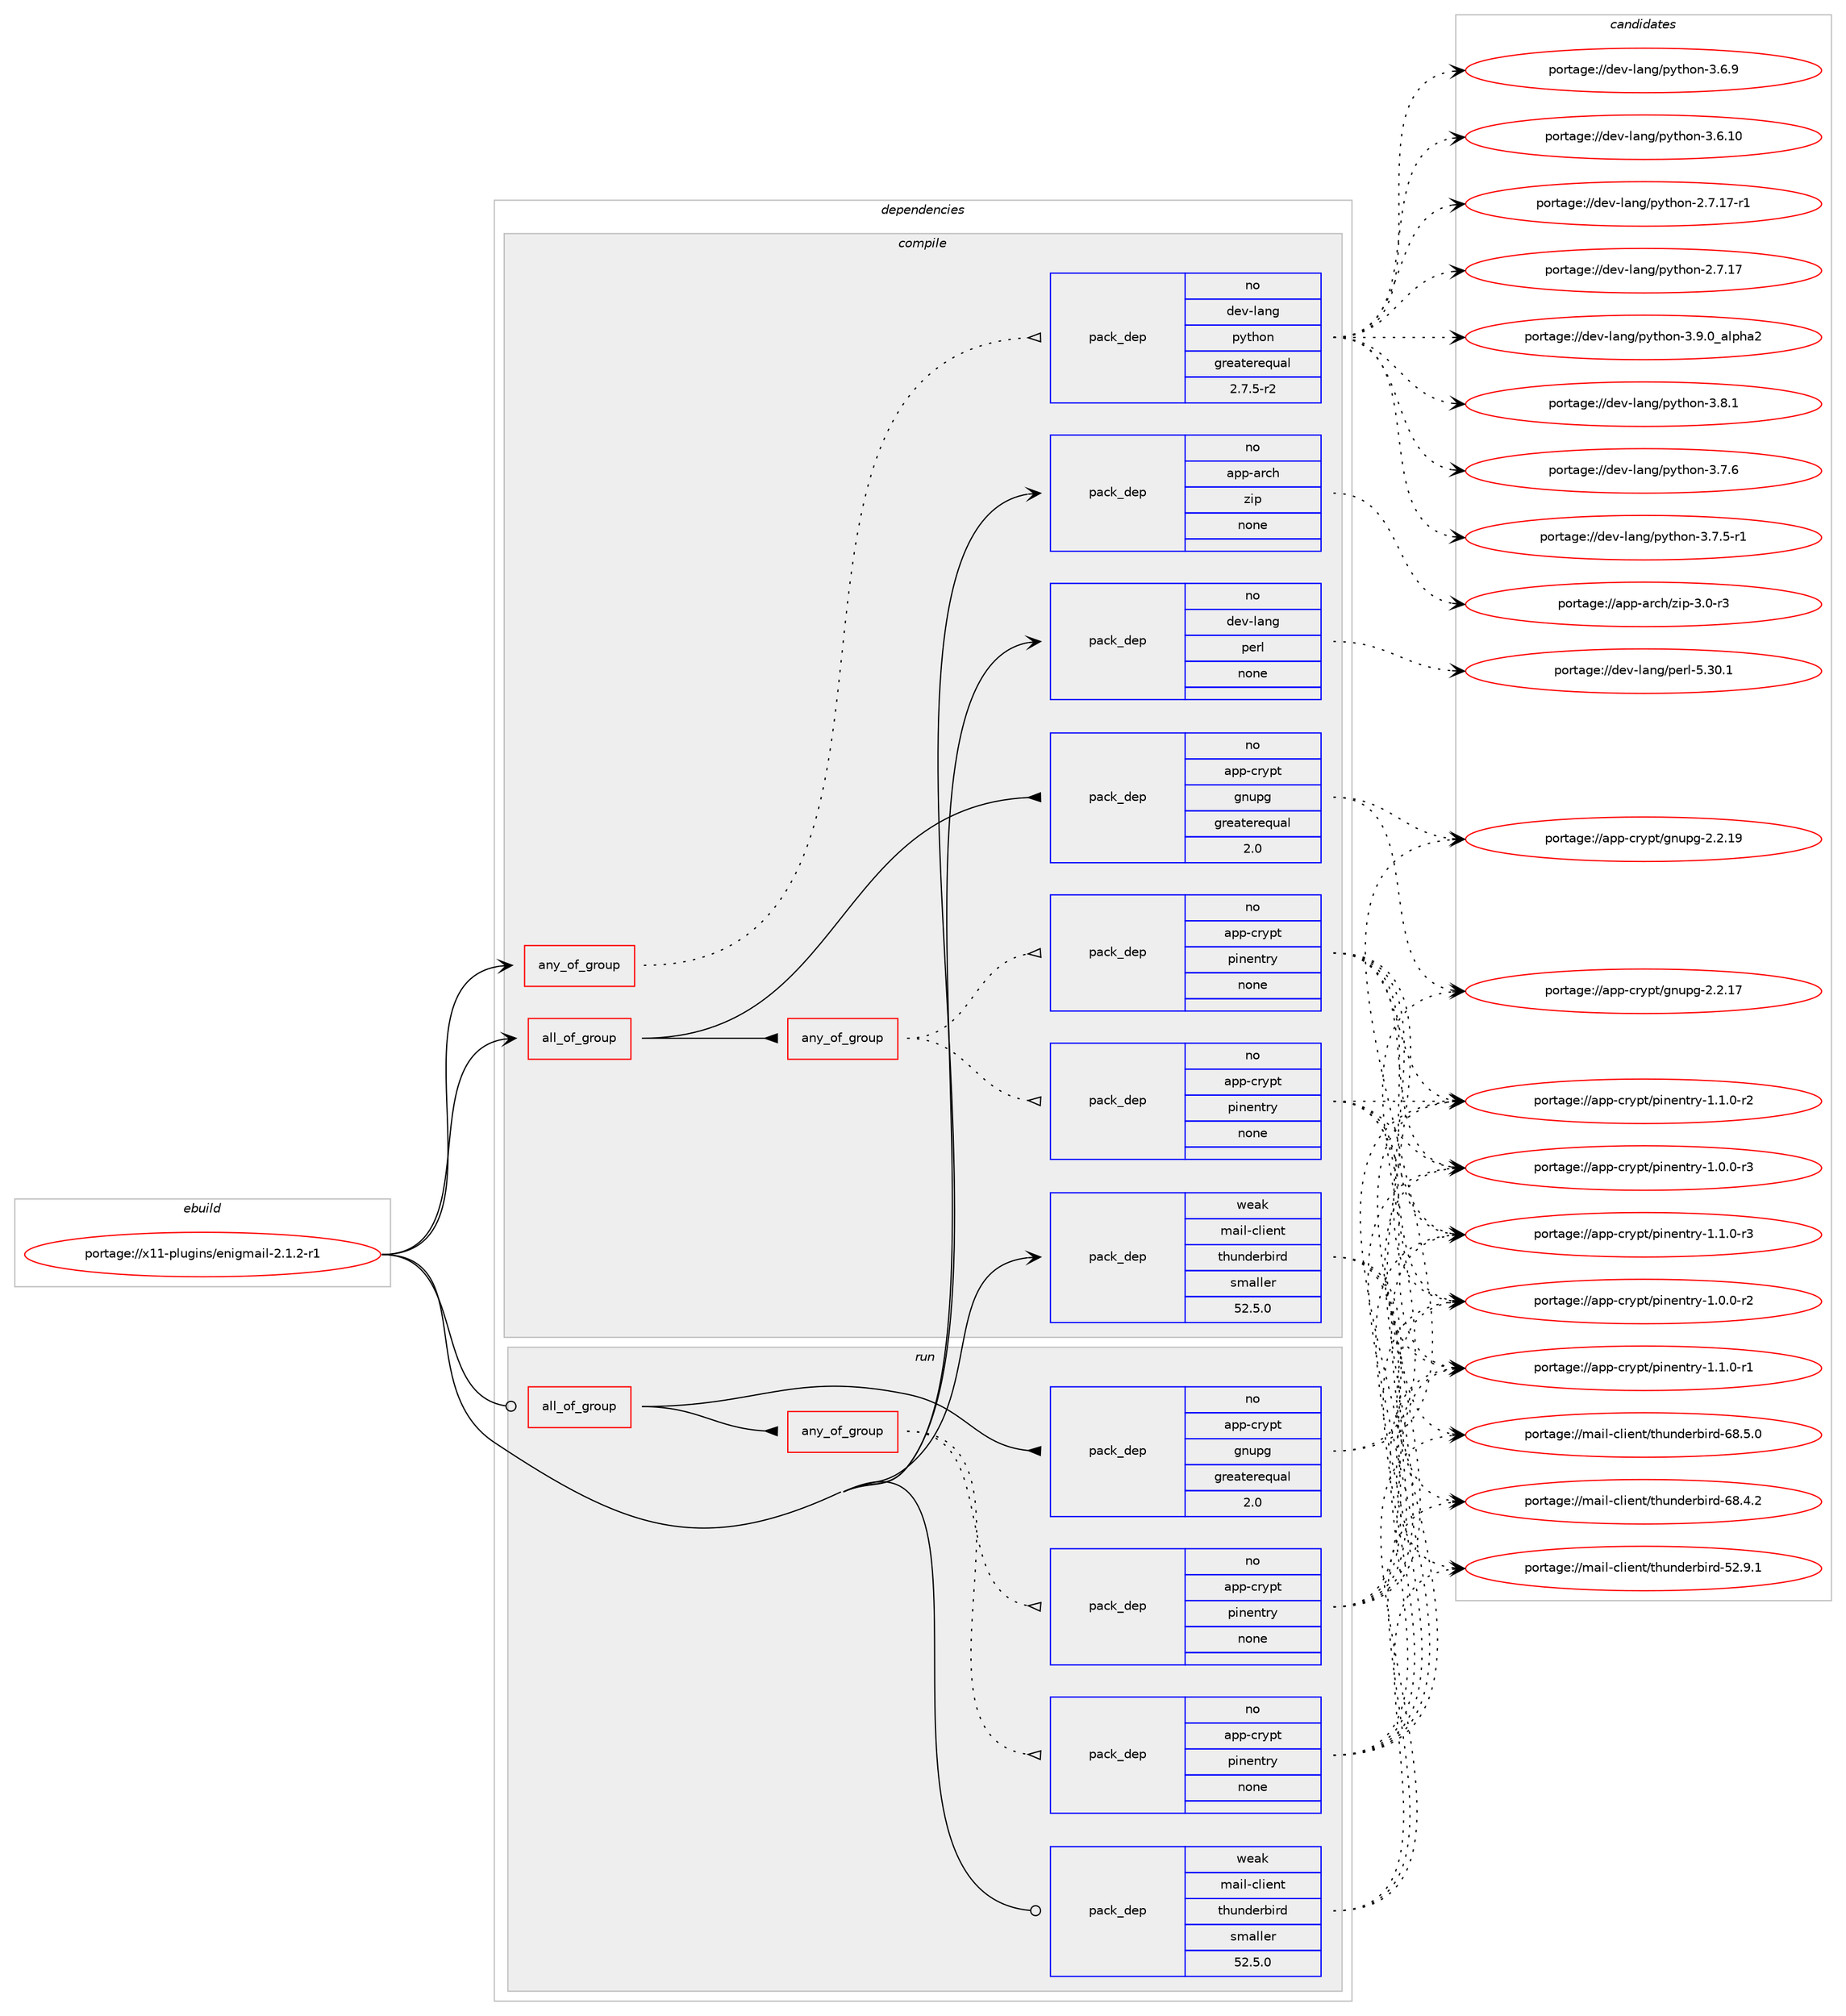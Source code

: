 digraph prolog {

# *************
# Graph options
# *************

newrank=true;
concentrate=true;
compound=true;
graph [rankdir=LR,fontname=Helvetica,fontsize=10,ranksep=1.5];#, ranksep=2.5, nodesep=0.2];
edge  [arrowhead=vee];
node  [fontname=Helvetica,fontsize=10];

# **********
# The ebuild
# **********

subgraph cluster_leftcol {
color=gray;
rank=same;
label=<<i>ebuild</i>>;
id [label="portage://x11-plugins/enigmail-2.1.2-r1", color=red, width=4, href="../x11-plugins/enigmail-2.1.2-r1.svg"];
}

# ****************
# The dependencies
# ****************

subgraph cluster_midcol {
color=gray;
label=<<i>dependencies</i>>;
subgraph cluster_compile {
fillcolor="#eeeeee";
style=filled;
label=<<i>compile</i>>;
subgraph all7 {
dependency9582 [label=<<TABLE BORDER="0" CELLBORDER="1" CELLSPACING="0" CELLPADDING="4"><TR><TD CELLPADDING="10">all_of_group</TD></TR></TABLE>>, shape=none, color=red];subgraph pack8058 {
dependency9583 [label=<<TABLE BORDER="0" CELLBORDER="1" CELLSPACING="0" CELLPADDING="4" WIDTH="220"><TR><TD ROWSPAN="6" CELLPADDING="30">pack_dep</TD></TR><TR><TD WIDTH="110">no</TD></TR><TR><TD>app-crypt</TD></TR><TR><TD>gnupg</TD></TR><TR><TD>greaterequal</TD></TR><TR><TD>2.0</TD></TR></TABLE>>, shape=none, color=blue];
}
dependency9582:e -> dependency9583:w [weight=20,style="solid",arrowhead="inv"];
subgraph any152 {
dependency9584 [label=<<TABLE BORDER="0" CELLBORDER="1" CELLSPACING="0" CELLPADDING="4"><TR><TD CELLPADDING="10">any_of_group</TD></TR></TABLE>>, shape=none, color=red];subgraph pack8059 {
dependency9585 [label=<<TABLE BORDER="0" CELLBORDER="1" CELLSPACING="0" CELLPADDING="4" WIDTH="220"><TR><TD ROWSPAN="6" CELLPADDING="30">pack_dep</TD></TR><TR><TD WIDTH="110">no</TD></TR><TR><TD>app-crypt</TD></TR><TR><TD>pinentry</TD></TR><TR><TD>none</TD></TR><TR><TD></TD></TR></TABLE>>, shape=none, color=blue];
}
dependency9584:e -> dependency9585:w [weight=20,style="dotted",arrowhead="oinv"];
subgraph pack8060 {
dependency9586 [label=<<TABLE BORDER="0" CELLBORDER="1" CELLSPACING="0" CELLPADDING="4" WIDTH="220"><TR><TD ROWSPAN="6" CELLPADDING="30">pack_dep</TD></TR><TR><TD WIDTH="110">no</TD></TR><TR><TD>app-crypt</TD></TR><TR><TD>pinentry</TD></TR><TR><TD>none</TD></TR><TR><TD></TD></TR></TABLE>>, shape=none, color=blue];
}
dependency9584:e -> dependency9586:w [weight=20,style="dotted",arrowhead="oinv"];
}
dependency9582:e -> dependency9584:w [weight=20,style="solid",arrowhead="inv"];
}
id:e -> dependency9582:w [weight=20,style="solid",arrowhead="vee"];
subgraph any153 {
dependency9587 [label=<<TABLE BORDER="0" CELLBORDER="1" CELLSPACING="0" CELLPADDING="4"><TR><TD CELLPADDING="10">any_of_group</TD></TR></TABLE>>, shape=none, color=red];subgraph pack8061 {
dependency9588 [label=<<TABLE BORDER="0" CELLBORDER="1" CELLSPACING="0" CELLPADDING="4" WIDTH="220"><TR><TD ROWSPAN="6" CELLPADDING="30">pack_dep</TD></TR><TR><TD WIDTH="110">no</TD></TR><TR><TD>dev-lang</TD></TR><TR><TD>python</TD></TR><TR><TD>greaterequal</TD></TR><TR><TD>2.7.5-r2</TD></TR></TABLE>>, shape=none, color=blue];
}
dependency9587:e -> dependency9588:w [weight=20,style="dotted",arrowhead="oinv"];
}
id:e -> dependency9587:w [weight=20,style="solid",arrowhead="vee"];
subgraph pack8062 {
dependency9589 [label=<<TABLE BORDER="0" CELLBORDER="1" CELLSPACING="0" CELLPADDING="4" WIDTH="220"><TR><TD ROWSPAN="6" CELLPADDING="30">pack_dep</TD></TR><TR><TD WIDTH="110">no</TD></TR><TR><TD>app-arch</TD></TR><TR><TD>zip</TD></TR><TR><TD>none</TD></TR><TR><TD></TD></TR></TABLE>>, shape=none, color=blue];
}
id:e -> dependency9589:w [weight=20,style="solid",arrowhead="vee"];
subgraph pack8063 {
dependency9590 [label=<<TABLE BORDER="0" CELLBORDER="1" CELLSPACING="0" CELLPADDING="4" WIDTH="220"><TR><TD ROWSPAN="6" CELLPADDING="30">pack_dep</TD></TR><TR><TD WIDTH="110">no</TD></TR><TR><TD>dev-lang</TD></TR><TR><TD>perl</TD></TR><TR><TD>none</TD></TR><TR><TD></TD></TR></TABLE>>, shape=none, color=blue];
}
id:e -> dependency9590:w [weight=20,style="solid",arrowhead="vee"];
subgraph pack8064 {
dependency9591 [label=<<TABLE BORDER="0" CELLBORDER="1" CELLSPACING="0" CELLPADDING="4" WIDTH="220"><TR><TD ROWSPAN="6" CELLPADDING="30">pack_dep</TD></TR><TR><TD WIDTH="110">weak</TD></TR><TR><TD>mail-client</TD></TR><TR><TD>thunderbird</TD></TR><TR><TD>smaller</TD></TR><TR><TD>52.5.0</TD></TR></TABLE>>, shape=none, color=blue];
}
id:e -> dependency9591:w [weight=20,style="solid",arrowhead="vee"];
}
subgraph cluster_compileandrun {
fillcolor="#eeeeee";
style=filled;
label=<<i>compile and run</i>>;
}
subgraph cluster_run {
fillcolor="#eeeeee";
style=filled;
label=<<i>run</i>>;
subgraph all8 {
dependency9592 [label=<<TABLE BORDER="0" CELLBORDER="1" CELLSPACING="0" CELLPADDING="4"><TR><TD CELLPADDING="10">all_of_group</TD></TR></TABLE>>, shape=none, color=red];subgraph pack8065 {
dependency9593 [label=<<TABLE BORDER="0" CELLBORDER="1" CELLSPACING="0" CELLPADDING="4" WIDTH="220"><TR><TD ROWSPAN="6" CELLPADDING="30">pack_dep</TD></TR><TR><TD WIDTH="110">no</TD></TR><TR><TD>app-crypt</TD></TR><TR><TD>gnupg</TD></TR><TR><TD>greaterequal</TD></TR><TR><TD>2.0</TD></TR></TABLE>>, shape=none, color=blue];
}
dependency9592:e -> dependency9593:w [weight=20,style="solid",arrowhead="inv"];
subgraph any154 {
dependency9594 [label=<<TABLE BORDER="0" CELLBORDER="1" CELLSPACING="0" CELLPADDING="4"><TR><TD CELLPADDING="10">any_of_group</TD></TR></TABLE>>, shape=none, color=red];subgraph pack8066 {
dependency9595 [label=<<TABLE BORDER="0" CELLBORDER="1" CELLSPACING="0" CELLPADDING="4" WIDTH="220"><TR><TD ROWSPAN="6" CELLPADDING="30">pack_dep</TD></TR><TR><TD WIDTH="110">no</TD></TR><TR><TD>app-crypt</TD></TR><TR><TD>pinentry</TD></TR><TR><TD>none</TD></TR><TR><TD></TD></TR></TABLE>>, shape=none, color=blue];
}
dependency9594:e -> dependency9595:w [weight=20,style="dotted",arrowhead="oinv"];
subgraph pack8067 {
dependency9596 [label=<<TABLE BORDER="0" CELLBORDER="1" CELLSPACING="0" CELLPADDING="4" WIDTH="220"><TR><TD ROWSPAN="6" CELLPADDING="30">pack_dep</TD></TR><TR><TD WIDTH="110">no</TD></TR><TR><TD>app-crypt</TD></TR><TR><TD>pinentry</TD></TR><TR><TD>none</TD></TR><TR><TD></TD></TR></TABLE>>, shape=none, color=blue];
}
dependency9594:e -> dependency9596:w [weight=20,style="dotted",arrowhead="oinv"];
}
dependency9592:e -> dependency9594:w [weight=20,style="solid",arrowhead="inv"];
}
id:e -> dependency9592:w [weight=20,style="solid",arrowhead="odot"];
subgraph pack8068 {
dependency9597 [label=<<TABLE BORDER="0" CELLBORDER="1" CELLSPACING="0" CELLPADDING="4" WIDTH="220"><TR><TD ROWSPAN="6" CELLPADDING="30">pack_dep</TD></TR><TR><TD WIDTH="110">weak</TD></TR><TR><TD>mail-client</TD></TR><TR><TD>thunderbird</TD></TR><TR><TD>smaller</TD></TR><TR><TD>52.5.0</TD></TR></TABLE>>, shape=none, color=blue];
}
id:e -> dependency9597:w [weight=20,style="solid",arrowhead="odot"];
}
}

# **************
# The candidates
# **************

subgraph cluster_choices {
rank=same;
color=gray;
label=<<i>candidates</i>>;

subgraph choice8058 {
color=black;
nodesep=1;
choice9711211245991141211121164710311011711210345504650464957 [label="portage://app-crypt/gnupg-2.2.19", color=red, width=4,href="../app-crypt/gnupg-2.2.19.svg"];
choice9711211245991141211121164710311011711210345504650464955 [label="portage://app-crypt/gnupg-2.2.17", color=red, width=4,href="../app-crypt/gnupg-2.2.17.svg"];
dependency9583:e -> choice9711211245991141211121164710311011711210345504650464957:w [style=dotted,weight="100"];
dependency9583:e -> choice9711211245991141211121164710311011711210345504650464955:w [style=dotted,weight="100"];
}
subgraph choice8059 {
color=black;
nodesep=1;
choice971121124599114121112116471121051101011101161141214549464946484511451 [label="portage://app-crypt/pinentry-1.1.0-r3", color=red, width=4,href="../app-crypt/pinentry-1.1.0-r3.svg"];
choice971121124599114121112116471121051101011101161141214549464946484511450 [label="portage://app-crypt/pinentry-1.1.0-r2", color=red, width=4,href="../app-crypt/pinentry-1.1.0-r2.svg"];
choice971121124599114121112116471121051101011101161141214549464946484511449 [label="portage://app-crypt/pinentry-1.1.0-r1", color=red, width=4,href="../app-crypt/pinentry-1.1.0-r1.svg"];
choice971121124599114121112116471121051101011101161141214549464846484511451 [label="portage://app-crypt/pinentry-1.0.0-r3", color=red, width=4,href="../app-crypt/pinentry-1.0.0-r3.svg"];
choice971121124599114121112116471121051101011101161141214549464846484511450 [label="portage://app-crypt/pinentry-1.0.0-r2", color=red, width=4,href="../app-crypt/pinentry-1.0.0-r2.svg"];
dependency9585:e -> choice971121124599114121112116471121051101011101161141214549464946484511451:w [style=dotted,weight="100"];
dependency9585:e -> choice971121124599114121112116471121051101011101161141214549464946484511450:w [style=dotted,weight="100"];
dependency9585:e -> choice971121124599114121112116471121051101011101161141214549464946484511449:w [style=dotted,weight="100"];
dependency9585:e -> choice971121124599114121112116471121051101011101161141214549464846484511451:w [style=dotted,weight="100"];
dependency9585:e -> choice971121124599114121112116471121051101011101161141214549464846484511450:w [style=dotted,weight="100"];
}
subgraph choice8060 {
color=black;
nodesep=1;
choice971121124599114121112116471121051101011101161141214549464946484511451 [label="portage://app-crypt/pinentry-1.1.0-r3", color=red, width=4,href="../app-crypt/pinentry-1.1.0-r3.svg"];
choice971121124599114121112116471121051101011101161141214549464946484511450 [label="portage://app-crypt/pinentry-1.1.0-r2", color=red, width=4,href="../app-crypt/pinentry-1.1.0-r2.svg"];
choice971121124599114121112116471121051101011101161141214549464946484511449 [label="portage://app-crypt/pinentry-1.1.0-r1", color=red, width=4,href="../app-crypt/pinentry-1.1.0-r1.svg"];
choice971121124599114121112116471121051101011101161141214549464846484511451 [label="portage://app-crypt/pinentry-1.0.0-r3", color=red, width=4,href="../app-crypt/pinentry-1.0.0-r3.svg"];
choice971121124599114121112116471121051101011101161141214549464846484511450 [label="portage://app-crypt/pinentry-1.0.0-r2", color=red, width=4,href="../app-crypt/pinentry-1.0.0-r2.svg"];
dependency9586:e -> choice971121124599114121112116471121051101011101161141214549464946484511451:w [style=dotted,weight="100"];
dependency9586:e -> choice971121124599114121112116471121051101011101161141214549464946484511450:w [style=dotted,weight="100"];
dependency9586:e -> choice971121124599114121112116471121051101011101161141214549464946484511449:w [style=dotted,weight="100"];
dependency9586:e -> choice971121124599114121112116471121051101011101161141214549464846484511451:w [style=dotted,weight="100"];
dependency9586:e -> choice971121124599114121112116471121051101011101161141214549464846484511450:w [style=dotted,weight="100"];
}
subgraph choice8061 {
color=black;
nodesep=1;
choice10010111845108971101034711212111610411111045514657464895971081121049750 [label="portage://dev-lang/python-3.9.0_alpha2", color=red, width=4,href="../dev-lang/python-3.9.0_alpha2.svg"];
choice100101118451089711010347112121116104111110455146564649 [label="portage://dev-lang/python-3.8.1", color=red, width=4,href="../dev-lang/python-3.8.1.svg"];
choice100101118451089711010347112121116104111110455146554654 [label="portage://dev-lang/python-3.7.6", color=red, width=4,href="../dev-lang/python-3.7.6.svg"];
choice1001011184510897110103471121211161041111104551465546534511449 [label="portage://dev-lang/python-3.7.5-r1", color=red, width=4,href="../dev-lang/python-3.7.5-r1.svg"];
choice100101118451089711010347112121116104111110455146544657 [label="portage://dev-lang/python-3.6.9", color=red, width=4,href="../dev-lang/python-3.6.9.svg"];
choice10010111845108971101034711212111610411111045514654464948 [label="portage://dev-lang/python-3.6.10", color=red, width=4,href="../dev-lang/python-3.6.10.svg"];
choice100101118451089711010347112121116104111110455046554649554511449 [label="portage://dev-lang/python-2.7.17-r1", color=red, width=4,href="../dev-lang/python-2.7.17-r1.svg"];
choice10010111845108971101034711212111610411111045504655464955 [label="portage://dev-lang/python-2.7.17", color=red, width=4,href="../dev-lang/python-2.7.17.svg"];
dependency9588:e -> choice10010111845108971101034711212111610411111045514657464895971081121049750:w [style=dotted,weight="100"];
dependency9588:e -> choice100101118451089711010347112121116104111110455146564649:w [style=dotted,weight="100"];
dependency9588:e -> choice100101118451089711010347112121116104111110455146554654:w [style=dotted,weight="100"];
dependency9588:e -> choice1001011184510897110103471121211161041111104551465546534511449:w [style=dotted,weight="100"];
dependency9588:e -> choice100101118451089711010347112121116104111110455146544657:w [style=dotted,weight="100"];
dependency9588:e -> choice10010111845108971101034711212111610411111045514654464948:w [style=dotted,weight="100"];
dependency9588:e -> choice100101118451089711010347112121116104111110455046554649554511449:w [style=dotted,weight="100"];
dependency9588:e -> choice10010111845108971101034711212111610411111045504655464955:w [style=dotted,weight="100"];
}
subgraph choice8062 {
color=black;
nodesep=1;
choice9711211245971149910447122105112455146484511451 [label="portage://app-arch/zip-3.0-r3", color=red, width=4,href="../app-arch/zip-3.0-r3.svg"];
dependency9589:e -> choice9711211245971149910447122105112455146484511451:w [style=dotted,weight="100"];
}
subgraph choice8063 {
color=black;
nodesep=1;
choice10010111845108971101034711210111410845534651484649 [label="portage://dev-lang/perl-5.30.1", color=red, width=4,href="../dev-lang/perl-5.30.1.svg"];
dependency9590:e -> choice10010111845108971101034711210111410845534651484649:w [style=dotted,weight="100"];
}
subgraph choice8064 {
color=black;
nodesep=1;
choice109971051084599108105101110116471161041171101001011149810511410045545646534648 [label="portage://mail-client/thunderbird-68.5.0", color=red, width=4,href="../mail-client/thunderbird-68.5.0.svg"];
choice109971051084599108105101110116471161041171101001011149810511410045545646524650 [label="portage://mail-client/thunderbird-68.4.2", color=red, width=4,href="../mail-client/thunderbird-68.4.2.svg"];
choice109971051084599108105101110116471161041171101001011149810511410045535046574649 [label="portage://mail-client/thunderbird-52.9.1", color=red, width=4,href="../mail-client/thunderbird-52.9.1.svg"];
dependency9591:e -> choice109971051084599108105101110116471161041171101001011149810511410045545646534648:w [style=dotted,weight="100"];
dependency9591:e -> choice109971051084599108105101110116471161041171101001011149810511410045545646524650:w [style=dotted,weight="100"];
dependency9591:e -> choice109971051084599108105101110116471161041171101001011149810511410045535046574649:w [style=dotted,weight="100"];
}
subgraph choice8065 {
color=black;
nodesep=1;
choice9711211245991141211121164710311011711210345504650464957 [label="portage://app-crypt/gnupg-2.2.19", color=red, width=4,href="../app-crypt/gnupg-2.2.19.svg"];
choice9711211245991141211121164710311011711210345504650464955 [label="portage://app-crypt/gnupg-2.2.17", color=red, width=4,href="../app-crypt/gnupg-2.2.17.svg"];
dependency9593:e -> choice9711211245991141211121164710311011711210345504650464957:w [style=dotted,weight="100"];
dependency9593:e -> choice9711211245991141211121164710311011711210345504650464955:w [style=dotted,weight="100"];
}
subgraph choice8066 {
color=black;
nodesep=1;
choice971121124599114121112116471121051101011101161141214549464946484511451 [label="portage://app-crypt/pinentry-1.1.0-r3", color=red, width=4,href="../app-crypt/pinentry-1.1.0-r3.svg"];
choice971121124599114121112116471121051101011101161141214549464946484511450 [label="portage://app-crypt/pinentry-1.1.0-r2", color=red, width=4,href="../app-crypt/pinentry-1.1.0-r2.svg"];
choice971121124599114121112116471121051101011101161141214549464946484511449 [label="portage://app-crypt/pinentry-1.1.0-r1", color=red, width=4,href="../app-crypt/pinentry-1.1.0-r1.svg"];
choice971121124599114121112116471121051101011101161141214549464846484511451 [label="portage://app-crypt/pinentry-1.0.0-r3", color=red, width=4,href="../app-crypt/pinentry-1.0.0-r3.svg"];
choice971121124599114121112116471121051101011101161141214549464846484511450 [label="portage://app-crypt/pinentry-1.0.0-r2", color=red, width=4,href="../app-crypt/pinentry-1.0.0-r2.svg"];
dependency9595:e -> choice971121124599114121112116471121051101011101161141214549464946484511451:w [style=dotted,weight="100"];
dependency9595:e -> choice971121124599114121112116471121051101011101161141214549464946484511450:w [style=dotted,weight="100"];
dependency9595:e -> choice971121124599114121112116471121051101011101161141214549464946484511449:w [style=dotted,weight="100"];
dependency9595:e -> choice971121124599114121112116471121051101011101161141214549464846484511451:w [style=dotted,weight="100"];
dependency9595:e -> choice971121124599114121112116471121051101011101161141214549464846484511450:w [style=dotted,weight="100"];
}
subgraph choice8067 {
color=black;
nodesep=1;
choice971121124599114121112116471121051101011101161141214549464946484511451 [label="portage://app-crypt/pinentry-1.1.0-r3", color=red, width=4,href="../app-crypt/pinentry-1.1.0-r3.svg"];
choice971121124599114121112116471121051101011101161141214549464946484511450 [label="portage://app-crypt/pinentry-1.1.0-r2", color=red, width=4,href="../app-crypt/pinentry-1.1.0-r2.svg"];
choice971121124599114121112116471121051101011101161141214549464946484511449 [label="portage://app-crypt/pinentry-1.1.0-r1", color=red, width=4,href="../app-crypt/pinentry-1.1.0-r1.svg"];
choice971121124599114121112116471121051101011101161141214549464846484511451 [label="portage://app-crypt/pinentry-1.0.0-r3", color=red, width=4,href="../app-crypt/pinentry-1.0.0-r3.svg"];
choice971121124599114121112116471121051101011101161141214549464846484511450 [label="portage://app-crypt/pinentry-1.0.0-r2", color=red, width=4,href="../app-crypt/pinentry-1.0.0-r2.svg"];
dependency9596:e -> choice971121124599114121112116471121051101011101161141214549464946484511451:w [style=dotted,weight="100"];
dependency9596:e -> choice971121124599114121112116471121051101011101161141214549464946484511450:w [style=dotted,weight="100"];
dependency9596:e -> choice971121124599114121112116471121051101011101161141214549464946484511449:w [style=dotted,weight="100"];
dependency9596:e -> choice971121124599114121112116471121051101011101161141214549464846484511451:w [style=dotted,weight="100"];
dependency9596:e -> choice971121124599114121112116471121051101011101161141214549464846484511450:w [style=dotted,weight="100"];
}
subgraph choice8068 {
color=black;
nodesep=1;
choice109971051084599108105101110116471161041171101001011149810511410045545646534648 [label="portage://mail-client/thunderbird-68.5.0", color=red, width=4,href="../mail-client/thunderbird-68.5.0.svg"];
choice109971051084599108105101110116471161041171101001011149810511410045545646524650 [label="portage://mail-client/thunderbird-68.4.2", color=red, width=4,href="../mail-client/thunderbird-68.4.2.svg"];
choice109971051084599108105101110116471161041171101001011149810511410045535046574649 [label="portage://mail-client/thunderbird-52.9.1", color=red, width=4,href="../mail-client/thunderbird-52.9.1.svg"];
dependency9597:e -> choice109971051084599108105101110116471161041171101001011149810511410045545646534648:w [style=dotted,weight="100"];
dependency9597:e -> choice109971051084599108105101110116471161041171101001011149810511410045545646524650:w [style=dotted,weight="100"];
dependency9597:e -> choice109971051084599108105101110116471161041171101001011149810511410045535046574649:w [style=dotted,weight="100"];
}
}

}
